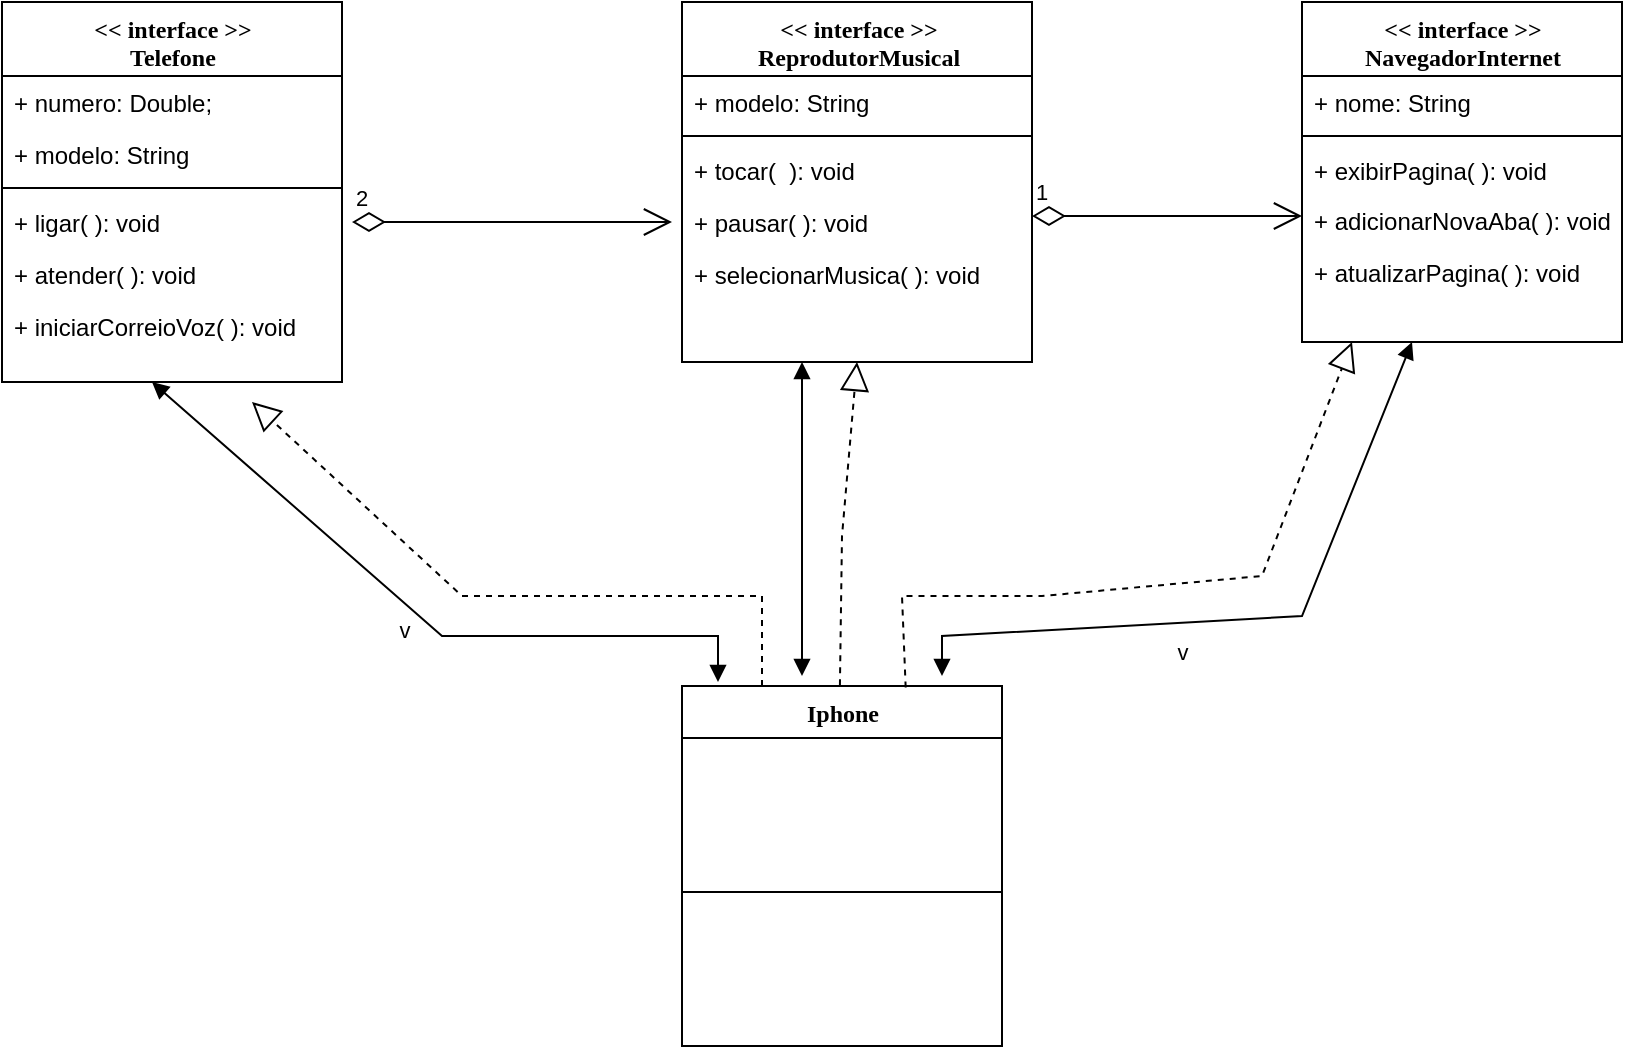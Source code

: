 <mxfile version="20.8.10" type="device"><diagram name="Page-1" id="9f46799a-70d6-7492-0946-bef42562c5a5"><mxGraphModel dx="1182" dy="690" grid="1" gridSize="10" guides="1" tooltips="1" connect="1" arrows="1" fold="1" page="1" pageScale="1" pageWidth="1100" pageHeight="850" background="none" math="0" shadow="0"><root><mxCell id="0"/><mxCell id="1" parent="0"/><mxCell id="78961159f06e98e8-17" value="&amp;lt;&amp;lt; interface &amp;gt;&amp;gt;&lt;br&gt;Telefone" style="swimlane;html=1;fontStyle=1;align=center;verticalAlign=top;childLayout=stackLayout;horizontal=1;startSize=37;horizontalStack=0;resizeParent=1;resizeLast=0;collapsible=1;marginBottom=0;swimlaneFillColor=#ffffff;rounded=0;shadow=0;comic=0;labelBackgroundColor=none;strokeWidth=1;fillColor=none;fontFamily=Verdana;fontSize=12" parent="1" vertex="1"><mxGeometry x="145" y="140" width="170" height="190" as="geometry"><mxRectangle x="90" y="83" width="100" height="30" as="alternateBounds"/></mxGeometry></mxCell><mxCell id="JL3Exo4ei15zQ6LJR6rh-2" value="+ numero: Double;" style="text;html=1;strokeColor=none;fillColor=none;align=left;verticalAlign=top;spacingLeft=4;spacingRight=4;whiteSpace=wrap;overflow=hidden;rotatable=0;points=[[0,0.5],[1,0.5]];portConstraint=eastwest;" vertex="1" parent="78961159f06e98e8-17"><mxGeometry y="37" width="170" height="26" as="geometry"/></mxCell><mxCell id="JL3Exo4ei15zQ6LJR6rh-3" value="+ modelo: String" style="text;html=1;strokeColor=none;fillColor=none;align=left;verticalAlign=top;spacingLeft=4;spacingRight=4;whiteSpace=wrap;overflow=hidden;rotatable=0;points=[[0,0.5],[1,0.5]];portConstraint=eastwest;" vertex="1" parent="78961159f06e98e8-17"><mxGeometry y="63" width="170" height="26" as="geometry"/></mxCell><mxCell id="78961159f06e98e8-19" value="" style="line;html=1;strokeWidth=1;fillColor=none;align=left;verticalAlign=middle;spacingTop=-1;spacingLeft=3;spacingRight=3;rotatable=0;labelPosition=right;points=[];portConstraint=eastwest;" parent="78961159f06e98e8-17" vertex="1"><mxGeometry y="89" width="170" height="8" as="geometry"/></mxCell><mxCell id="78961159f06e98e8-21" value="+ ligar( ): void&amp;nbsp;" style="text;html=1;strokeColor=none;fillColor=none;align=left;verticalAlign=top;spacingLeft=4;spacingRight=4;whiteSpace=wrap;overflow=hidden;rotatable=0;points=[[0,0.5],[1,0.5]];portConstraint=eastwest;" parent="78961159f06e98e8-17" vertex="1"><mxGeometry y="97" width="170" height="26" as="geometry"/></mxCell><mxCell id="78961159f06e98e8-23" value="+ atender( ): void" style="text;html=1;strokeColor=none;fillColor=none;align=left;verticalAlign=top;spacingLeft=4;spacingRight=4;whiteSpace=wrap;overflow=hidden;rotatable=0;points=[[0,0.5],[1,0.5]];portConstraint=eastwest;" parent="78961159f06e98e8-17" vertex="1"><mxGeometry y="123" width="170" height="26" as="geometry"/></mxCell><mxCell id="JipfNzLJf-Tl28oJ9s52-8" value="+ iniciarCorreioVoz( ): void" style="text;html=1;strokeColor=none;fillColor=none;align=left;verticalAlign=top;spacingLeft=4;spacingRight=4;whiteSpace=wrap;overflow=hidden;rotatable=0;points=[[0,0.5],[1,0.5]];portConstraint=eastwest;" parent="78961159f06e98e8-17" vertex="1"><mxGeometry y="149" width="170" height="26" as="geometry"/></mxCell><mxCell id="78961159f06e98e8-30" value="&amp;lt;&amp;lt; interface &amp;gt;&amp;gt;&lt;br&gt;ReprodutorMusical" style="swimlane;html=1;fontStyle=1;align=center;verticalAlign=top;childLayout=stackLayout;horizontal=1;startSize=37;horizontalStack=0;resizeParent=1;resizeLast=0;collapsible=1;marginBottom=0;swimlaneFillColor=#ffffff;rounded=0;shadow=0;comic=0;labelBackgroundColor=none;strokeWidth=1;fillColor=none;fontFamily=Verdana;fontSize=12" parent="1" vertex="1"><mxGeometry x="485" y="140" width="175" height="180" as="geometry"/></mxCell><mxCell id="JL3Exo4ei15zQ6LJR6rh-4" value="+ modelo: String" style="text;html=1;strokeColor=none;fillColor=none;align=left;verticalAlign=top;spacingLeft=4;spacingRight=4;whiteSpace=wrap;overflow=hidden;rotatable=0;points=[[0,0.5],[1,0.5]];portConstraint=eastwest;" vertex="1" parent="78961159f06e98e8-30"><mxGeometry y="37" width="175" height="26" as="geometry"/></mxCell><mxCell id="78961159f06e98e8-38" value="" style="line;html=1;strokeWidth=1;fillColor=none;align=left;verticalAlign=middle;spacingTop=-1;spacingLeft=3;spacingRight=3;rotatable=0;labelPosition=right;points=[];portConstraint=eastwest;" parent="78961159f06e98e8-30" vertex="1"><mxGeometry y="63" width="175" height="8" as="geometry"/></mxCell><mxCell id="78961159f06e98e8-39" value="+ tocar(&amp;nbsp; ): void" style="text;html=1;strokeColor=none;fillColor=none;align=left;verticalAlign=top;spacingLeft=4;spacingRight=4;whiteSpace=wrap;overflow=hidden;rotatable=0;points=[[0,0.5],[1,0.5]];portConstraint=eastwest;" parent="78961159f06e98e8-30" vertex="1"><mxGeometry y="71" width="175" height="26" as="geometry"/></mxCell><mxCell id="JipfNzLJf-Tl28oJ9s52-14" value="+ pausar( ): void" style="text;html=1;strokeColor=none;fillColor=none;align=left;verticalAlign=top;spacingLeft=4;spacingRight=4;whiteSpace=wrap;overflow=hidden;rotatable=0;points=[[0,0.5],[1,0.5]];portConstraint=eastwest;" parent="78961159f06e98e8-30" vertex="1"><mxGeometry y="97" width="175" height="26" as="geometry"/></mxCell><mxCell id="78961159f06e98e8-31" value="+ selecionarMusica( ): void" style="text;html=1;strokeColor=none;fillColor=none;align=left;verticalAlign=top;spacingLeft=4;spacingRight=4;whiteSpace=wrap;overflow=hidden;rotatable=0;points=[[0,0.5],[1,0.5]];portConstraint=eastwest;" parent="78961159f06e98e8-30" vertex="1"><mxGeometry y="123" width="175" height="26" as="geometry"/></mxCell><mxCell id="78961159f06e98e8-43" value="&amp;lt;&amp;lt; interface &amp;gt;&amp;gt;&lt;br&gt;NavegadorInternet" style="swimlane;html=1;fontStyle=1;align=center;verticalAlign=top;childLayout=stackLayout;horizontal=1;startSize=37;horizontalStack=0;resizeParent=1;resizeLast=0;collapsible=1;marginBottom=0;swimlaneFillColor=#ffffff;rounded=0;shadow=0;comic=0;labelBackgroundColor=none;strokeWidth=1;fillColor=none;fontFamily=Verdana;fontSize=12" parent="1" vertex="1"><mxGeometry x="795" y="140" width="160" height="170" as="geometry"/></mxCell><mxCell id="JipfNzLJf-Tl28oJ9s52-15" value="+ nome: String" style="text;html=1;strokeColor=none;fillColor=none;align=left;verticalAlign=top;spacingLeft=4;spacingRight=4;whiteSpace=wrap;overflow=hidden;rotatable=0;points=[[0,0.5],[1,0.5]];portConstraint=eastwest;" parent="78961159f06e98e8-43" vertex="1"><mxGeometry y="37" width="160" height="26" as="geometry"/></mxCell><mxCell id="78961159f06e98e8-51" value="" style="line;html=1;strokeWidth=1;fillColor=none;align=left;verticalAlign=middle;spacingTop=-1;spacingLeft=3;spacingRight=3;rotatable=0;labelPosition=right;points=[];portConstraint=eastwest;" parent="78961159f06e98e8-43" vertex="1"><mxGeometry y="63" width="160" height="8" as="geometry"/></mxCell><mxCell id="JipfNzLJf-Tl28oJ9s52-16" value="+ exibirPagina( ): void" style="text;html=1;strokeColor=none;fillColor=none;align=left;verticalAlign=top;spacingLeft=4;spacingRight=4;whiteSpace=wrap;overflow=hidden;rotatable=0;points=[[0,0.5],[1,0.5]];portConstraint=eastwest;" parent="78961159f06e98e8-43" vertex="1"><mxGeometry y="71" width="160" height="25" as="geometry"/></mxCell><mxCell id="78961159f06e98e8-44" value="+ adicionarNovaAba( ): void" style="text;html=1;strokeColor=none;fillColor=none;align=left;verticalAlign=top;spacingLeft=4;spacingRight=4;whiteSpace=wrap;overflow=hidden;rotatable=0;points=[[0,0.5],[1,0.5]];portConstraint=eastwest;" parent="78961159f06e98e8-43" vertex="1"><mxGeometry y="96" width="160" height="26" as="geometry"/></mxCell><mxCell id="JL3Exo4ei15zQ6LJR6rh-6" value="+ atualizarPagina( ): void" style="text;html=1;strokeColor=none;fillColor=none;align=left;verticalAlign=top;spacingLeft=4;spacingRight=4;whiteSpace=wrap;overflow=hidden;rotatable=0;points=[[0,0.5],[1,0.5]];portConstraint=eastwest;" vertex="1" parent="78961159f06e98e8-43"><mxGeometry y="122" width="160" height="25" as="geometry"/></mxCell><mxCell id="78961159f06e98e8-69" value="Iphone" style="swimlane;html=1;fontStyle=1;align=center;verticalAlign=top;childLayout=stackLayout;horizontal=1;startSize=26;horizontalStack=0;resizeParent=1;resizeLast=0;collapsible=1;marginBottom=0;swimlaneFillColor=#ffffff;rounded=0;shadow=0;comic=0;labelBackgroundColor=none;strokeWidth=1;fillColor=none;fontFamily=Verdana;fontSize=12" parent="1" vertex="1"><mxGeometry x="485" y="482" width="160" height="180" as="geometry"/></mxCell><mxCell id="78961159f06e98e8-77" value="" style="line;html=1;strokeWidth=1;fillColor=none;align=left;verticalAlign=middle;spacingTop=-1;spacingLeft=3;spacingRight=3;rotatable=0;labelPosition=right;points=[];portConstraint=eastwest;" parent="78961159f06e98e8-69" vertex="1"><mxGeometry y="26" width="160" height="154" as="geometry"/></mxCell><mxCell id="JipfNzLJf-Tl28oJ9s52-20" value="1" style="endArrow=open;html=1;endSize=12;startArrow=diamondThin;startSize=14;startFill=0;edgeStyle=orthogonalEdgeStyle;align=left;verticalAlign=bottom;rounded=0;" parent="1" edge="1"><mxGeometry x="-1" y="3" relative="1" as="geometry"><mxPoint x="660" y="247" as="sourcePoint"/><mxPoint x="795" y="247" as="targetPoint"/></mxGeometry></mxCell><mxCell id="JipfNzLJf-Tl28oJ9s52-22" value="" style="endArrow=block;dashed=1;endFill=0;endSize=12;html=1;rounded=0;exitX=0.25;exitY=0;exitDx=0;exitDy=0;" parent="1" source="78961159f06e98e8-69" edge="1"><mxGeometry width="160" relative="1" as="geometry"><mxPoint x="505" y="477" as="sourcePoint"/><mxPoint x="270" y="340" as="targetPoint"/><Array as="points"><mxPoint x="525" y="437"/><mxPoint x="375" y="437"/></Array></mxGeometry></mxCell><mxCell id="JipfNzLJf-Tl28oJ9s52-23" value="" style="endArrow=block;dashed=1;endFill=0;endSize=12;html=1;rounded=0;exitX=0.699;exitY=0.004;exitDx=0;exitDy=0;exitPerimeter=0;" parent="1" source="78961159f06e98e8-69" edge="1"><mxGeometry width="160" relative="1" as="geometry"><mxPoint x="615" y="477" as="sourcePoint"/><mxPoint x="820" y="310" as="targetPoint"/><Array as="points"><mxPoint x="595" y="437"/><mxPoint x="665" y="437"/><mxPoint x="775" y="427"/></Array></mxGeometry></mxCell><mxCell id="JipfNzLJf-Tl28oJ9s52-24" value="" style="endArrow=block;dashed=1;endFill=0;endSize=12;html=1;rounded=0;exitX=0.556;exitY=-0.002;exitDx=0;exitDy=0;exitPerimeter=0;entryX=0.5;entryY=1;entryDx=0;entryDy=0;" parent="1" edge="1" target="78961159f06e98e8-30"><mxGeometry width="160" relative="1" as="geometry"><mxPoint x="563.96" y="481.64" as="sourcePoint"/><mxPoint x="565" y="367" as="targetPoint"/><Array as="points"><mxPoint x="565" y="407"/></Array></mxGeometry></mxCell><mxCell id="JipfNzLJf-Tl28oJ9s52-25" value="v" style="endArrow=block;startArrow=block;endFill=1;startFill=1;html=1;rounded=0;" parent="1" edge="1"><mxGeometry x="-0.002" y="-10" width="160" relative="1" as="geometry"><mxPoint x="220" y="330" as="sourcePoint"/><mxPoint x="503" y="480" as="targetPoint"/><Array as="points"><mxPoint x="365" y="457"/><mxPoint x="503" y="457"/></Array><mxPoint as="offset"/></mxGeometry></mxCell><mxCell id="JipfNzLJf-Tl28oJ9s52-26" value="v" style="endArrow=block;startArrow=block;endFill=1;startFill=1;html=1;rounded=0;" parent="1" edge="1"><mxGeometry x="-0.197" y="-15" width="160" relative="1" as="geometry"><mxPoint x="615" y="477" as="sourcePoint"/><mxPoint x="850" y="310" as="targetPoint"/><Array as="points"><mxPoint x="615" y="457"/><mxPoint x="795" y="447"/></Array><mxPoint as="offset"/></mxGeometry></mxCell><mxCell id="JipfNzLJf-Tl28oJ9s52-27" value="" style="endArrow=block;startArrow=block;endFill=1;startFill=1;html=1;rounded=0;" parent="1" edge="1"><mxGeometry width="160" relative="1" as="geometry"><mxPoint x="545" y="320" as="sourcePoint"/><mxPoint x="545" y="477" as="targetPoint"/></mxGeometry></mxCell><mxCell id="JipfNzLJf-Tl28oJ9s52-28" value="2" style="endArrow=open;html=1;endSize=12;startArrow=diamondThin;startSize=14;startFill=0;edgeStyle=orthogonalEdgeStyle;align=left;verticalAlign=bottom;rounded=0;" parent="1" edge="1"><mxGeometry x="-1" y="3" relative="1" as="geometry"><mxPoint x="320" y="250" as="sourcePoint"/><mxPoint x="480" y="250" as="targetPoint"/></mxGeometry></mxCell></root></mxGraphModel></diagram></mxfile>